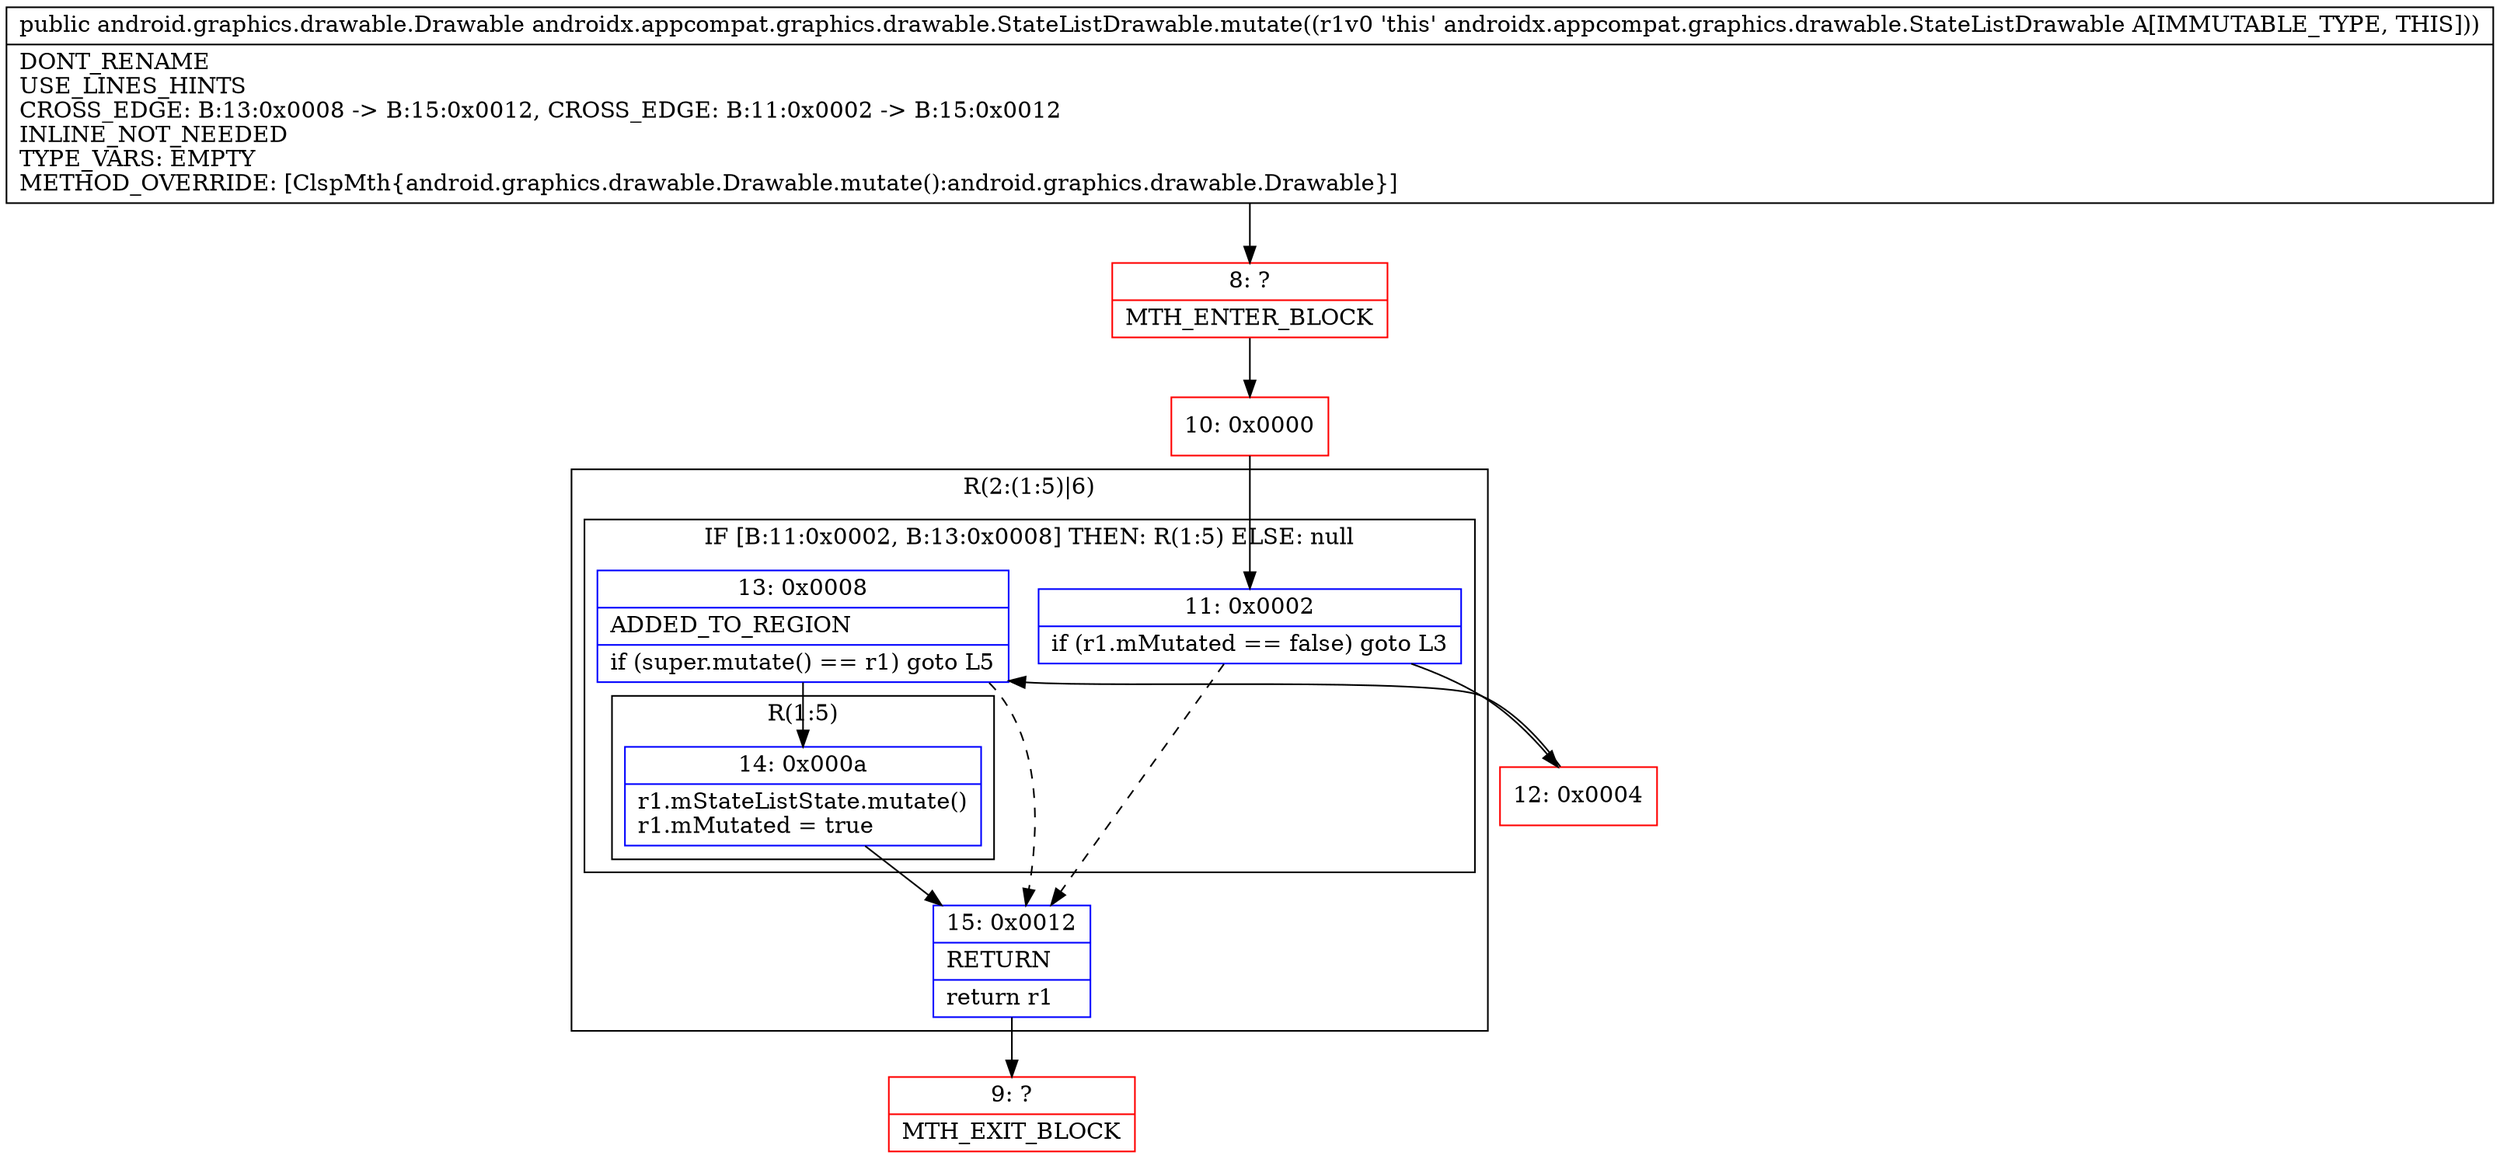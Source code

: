 digraph "CFG forandroidx.appcompat.graphics.drawable.StateListDrawable.mutate()Landroid\/graphics\/drawable\/Drawable;" {
subgraph cluster_Region_39511550 {
label = "R(2:(1:5)|6)";
node [shape=record,color=blue];
subgraph cluster_IfRegion_2048494551 {
label = "IF [B:11:0x0002, B:13:0x0008] THEN: R(1:5) ELSE: null";
node [shape=record,color=blue];
Node_11 [shape=record,label="{11\:\ 0x0002|if (r1.mMutated == false) goto L3\l}"];
Node_13 [shape=record,label="{13\:\ 0x0008|ADDED_TO_REGION\l|if (super.mutate() == r1) goto L5\l}"];
subgraph cluster_Region_829175985 {
label = "R(1:5)";
node [shape=record,color=blue];
Node_14 [shape=record,label="{14\:\ 0x000a|r1.mStateListState.mutate()\lr1.mMutated = true\l}"];
}
}
Node_15 [shape=record,label="{15\:\ 0x0012|RETURN\l|return r1\l}"];
}
Node_8 [shape=record,color=red,label="{8\:\ ?|MTH_ENTER_BLOCK\l}"];
Node_10 [shape=record,color=red,label="{10\:\ 0x0000}"];
Node_12 [shape=record,color=red,label="{12\:\ 0x0004}"];
Node_9 [shape=record,color=red,label="{9\:\ ?|MTH_EXIT_BLOCK\l}"];
MethodNode[shape=record,label="{public android.graphics.drawable.Drawable androidx.appcompat.graphics.drawable.StateListDrawable.mutate((r1v0 'this' androidx.appcompat.graphics.drawable.StateListDrawable A[IMMUTABLE_TYPE, THIS]))  | DONT_RENAME\lUSE_LINES_HINTS\lCROSS_EDGE: B:13:0x0008 \-\> B:15:0x0012, CROSS_EDGE: B:11:0x0002 \-\> B:15:0x0012\lINLINE_NOT_NEEDED\lTYPE_VARS: EMPTY\lMETHOD_OVERRIDE: [ClspMth\{android.graphics.drawable.Drawable.mutate():android.graphics.drawable.Drawable\}]\l}"];
MethodNode -> Node_8;Node_11 -> Node_12;
Node_11 -> Node_15[style=dashed];
Node_13 -> Node_14;
Node_13 -> Node_15[style=dashed];
Node_14 -> Node_15;
Node_15 -> Node_9;
Node_8 -> Node_10;
Node_10 -> Node_11;
Node_12 -> Node_13;
}

